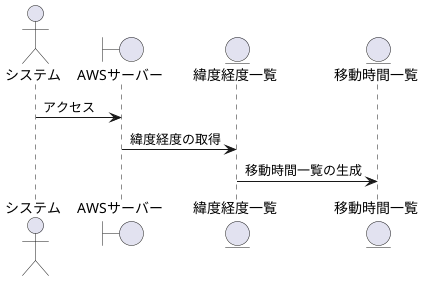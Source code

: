 @startuml

actor システム

boundary AWSサーバー

entity 緯度経度一覧
entity 移動時間一覧

システム -> AWSサーバー : アクセス
AWSサーバー -> 緯度経度一覧 : 緯度経度の取得
緯度経度一覧 -> 移動時間一覧 : 移動時間一覧の生成

@enduml
